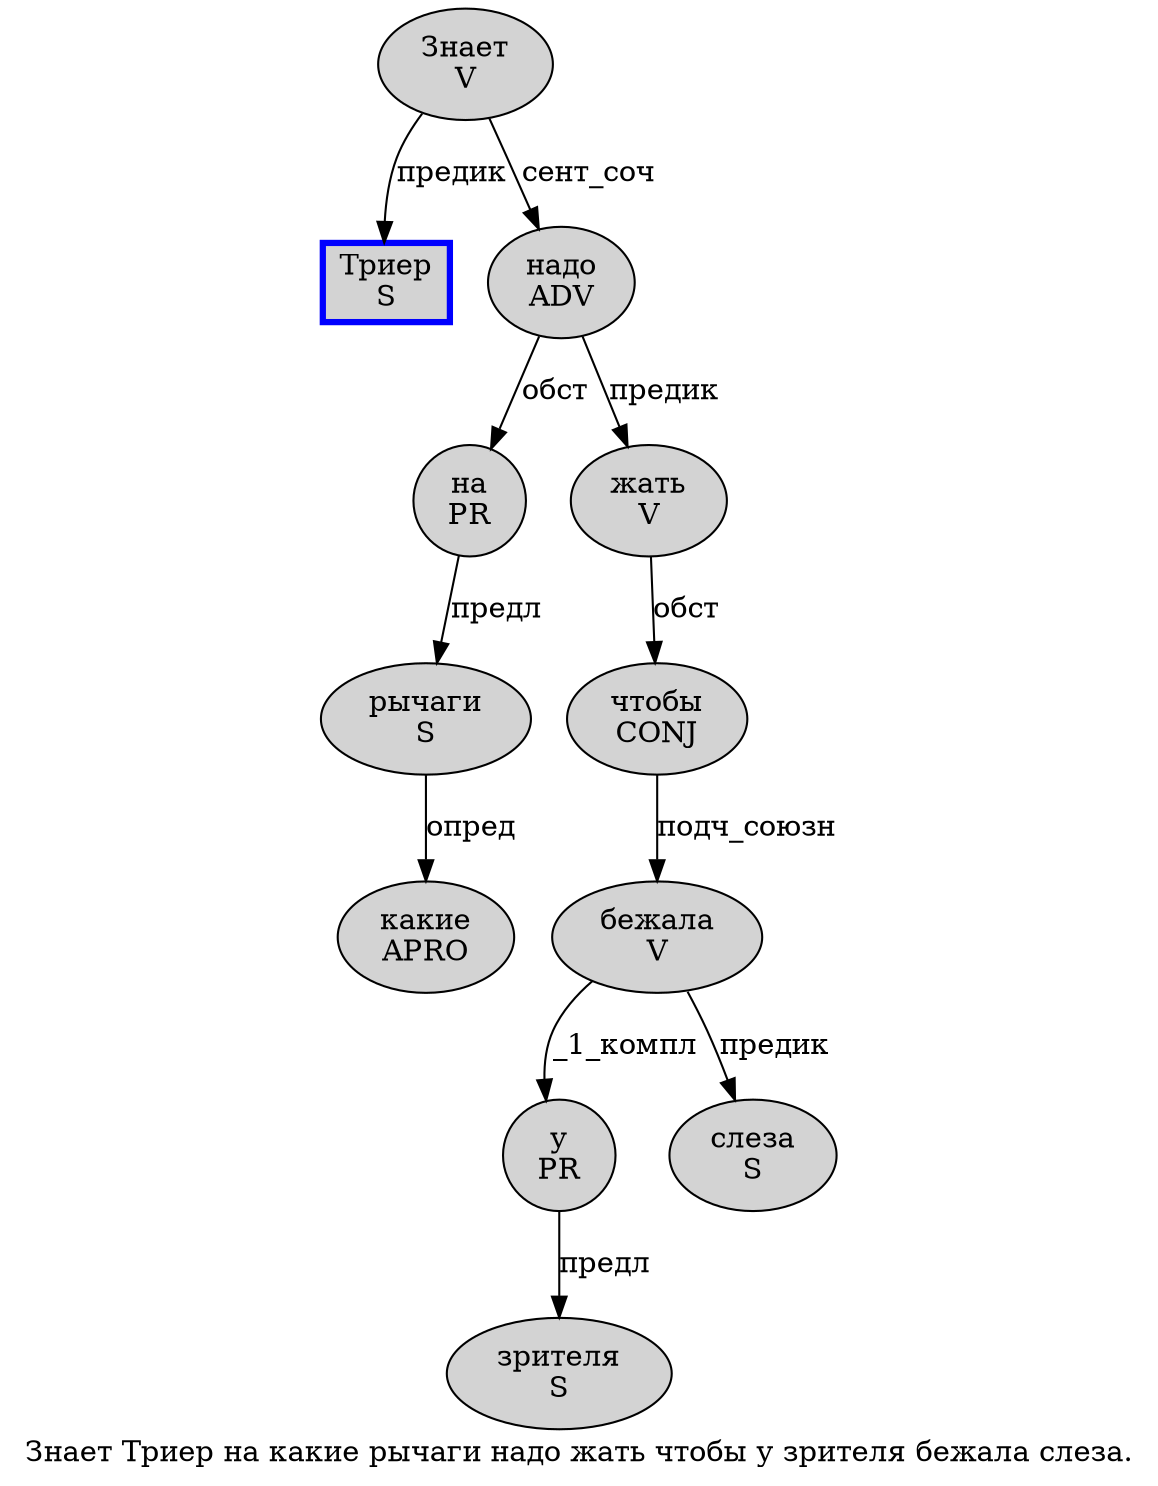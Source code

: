 digraph SENTENCE_1089 {
	graph [label="Знает Триер на какие рычаги надо жать чтобы у зрителя бежала слеза."]
	node [style=filled]
		0 [label="Знает
V" color="" fillcolor=lightgray penwidth=1 shape=ellipse]
		1 [label="Триер
S" color=blue fillcolor=lightgray penwidth=3 shape=box]
		2 [label="на
PR" color="" fillcolor=lightgray penwidth=1 shape=ellipse]
		3 [label="какие
APRO" color="" fillcolor=lightgray penwidth=1 shape=ellipse]
		4 [label="рычаги
S" color="" fillcolor=lightgray penwidth=1 shape=ellipse]
		5 [label="надо
ADV" color="" fillcolor=lightgray penwidth=1 shape=ellipse]
		6 [label="жать
V" color="" fillcolor=lightgray penwidth=1 shape=ellipse]
		7 [label="чтобы
CONJ" color="" fillcolor=lightgray penwidth=1 shape=ellipse]
		8 [label="у
PR" color="" fillcolor=lightgray penwidth=1 shape=ellipse]
		9 [label="зрителя
S" color="" fillcolor=lightgray penwidth=1 shape=ellipse]
		10 [label="бежала
V" color="" fillcolor=lightgray penwidth=1 shape=ellipse]
		11 [label="слеза
S" color="" fillcolor=lightgray penwidth=1 shape=ellipse]
			10 -> 8 [label="_1_компл"]
			10 -> 11 [label="предик"]
			0 -> 1 [label="предик"]
			0 -> 5 [label="сент_соч"]
			4 -> 3 [label="опред"]
			8 -> 9 [label="предл"]
			5 -> 2 [label="обст"]
			5 -> 6 [label="предик"]
			7 -> 10 [label="подч_союзн"]
			6 -> 7 [label="обст"]
			2 -> 4 [label="предл"]
}